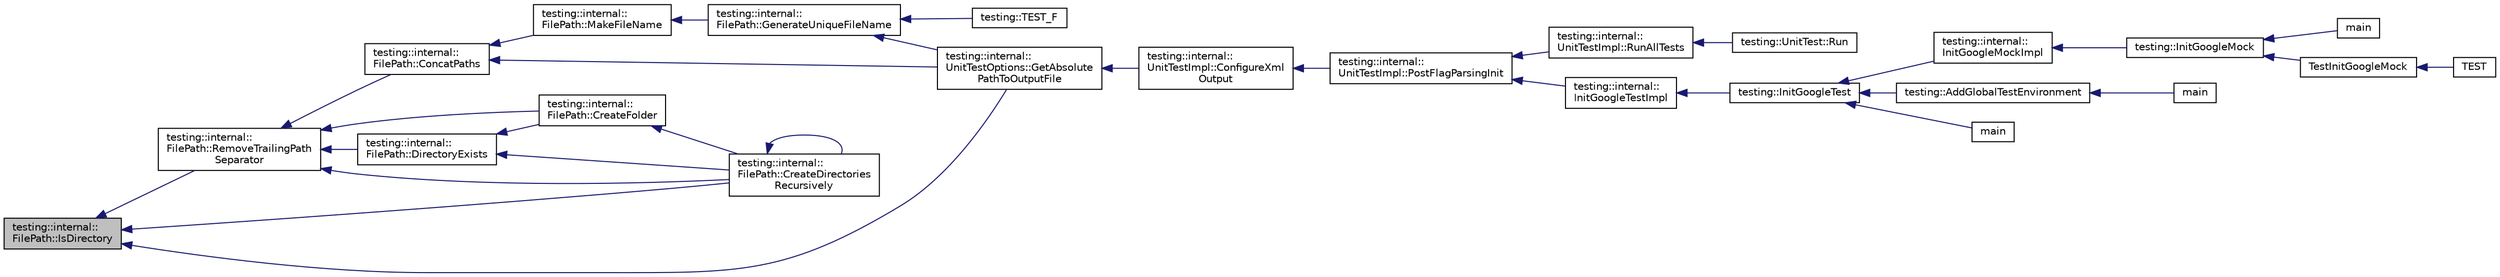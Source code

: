 digraph "testing::internal::FilePath::IsDirectory"
{
  edge [fontname="Helvetica",fontsize="10",labelfontname="Helvetica",labelfontsize="10"];
  node [fontname="Helvetica",fontsize="10",shape=record];
  rankdir="LR";
  Node226 [label="testing::internal::\lFilePath::IsDirectory",height=0.2,width=0.4,color="black", fillcolor="grey75", style="filled", fontcolor="black"];
  Node226 -> Node227 [dir="back",color="midnightblue",fontsize="10",style="solid",fontname="Helvetica"];
  Node227 [label="testing::internal::\lFilePath::CreateDirectories\lRecursively",height=0.2,width=0.4,color="black", fillcolor="white", style="filled",URL="$de/d14/classtesting_1_1internal_1_1_file_path.html#a26790e530dd738f7fc8202c1ce718406"];
  Node227 -> Node227 [dir="back",color="midnightblue",fontsize="10",style="solid",fontname="Helvetica"];
  Node226 -> Node228 [dir="back",color="midnightblue",fontsize="10",style="solid",fontname="Helvetica"];
  Node228 [label="testing::internal::\lFilePath::RemoveTrailingPath\lSeparator",height=0.2,width=0.4,color="black", fillcolor="white", style="filled",URL="$de/d14/classtesting_1_1internal_1_1_file_path.html#ab47ada111cc940cf2359f6533bada6ca"];
  Node228 -> Node229 [dir="back",color="midnightblue",fontsize="10",style="solid",fontname="Helvetica"];
  Node229 [label="testing::internal::\lFilePath::ConcatPaths",height=0.2,width=0.4,color="black", fillcolor="white", style="filled",URL="$de/d14/classtesting_1_1internal_1_1_file_path.html#ac9d57987f60ac43f0c57b89e333e531e"];
  Node229 -> Node230 [dir="back",color="midnightblue",fontsize="10",style="solid",fontname="Helvetica"];
  Node230 [label="testing::internal::\lFilePath::MakeFileName",height=0.2,width=0.4,color="black", fillcolor="white", style="filled",URL="$de/d14/classtesting_1_1internal_1_1_file_path.html#aa8c102da670261eb4fa8e2f2481df139"];
  Node230 -> Node231 [dir="back",color="midnightblue",fontsize="10",style="solid",fontname="Helvetica"];
  Node231 [label="testing::internal::\lFilePath::GenerateUniqueFileName",height=0.2,width=0.4,color="black", fillcolor="white", style="filled",URL="$de/d14/classtesting_1_1internal_1_1_file_path.html#a2280a77adb394cf80bb5f73fc292e8c8"];
  Node231 -> Node232 [dir="back",color="midnightblue",fontsize="10",style="solid",fontname="Helvetica"];
  Node232 [label="testing::internal::\lUnitTestOptions::GetAbsolute\lPathToOutputFile",height=0.2,width=0.4,color="black", fillcolor="white", style="filled",URL="$d9/df0/classtesting_1_1internal_1_1_unit_test_options.html#a993fb30ad66104158c8c0ac508daca3f"];
  Node232 -> Node233 [dir="back",color="midnightblue",fontsize="10",style="solid",fontname="Helvetica"];
  Node233 [label="testing::internal::\lUnitTestImpl::ConfigureXml\lOutput",height=0.2,width=0.4,color="black", fillcolor="white", style="filled",URL="$d7/dda/classtesting_1_1internal_1_1_unit_test_impl.html#a21cd7b2928de03a55b5252f29dd5ae6d"];
  Node233 -> Node234 [dir="back",color="midnightblue",fontsize="10",style="solid",fontname="Helvetica"];
  Node234 [label="testing::internal::\lUnitTestImpl::PostFlagParsingInit",height=0.2,width=0.4,color="black", fillcolor="white", style="filled",URL="$d7/dda/classtesting_1_1internal_1_1_unit_test_impl.html#a772894193104b1b2516f16e6ff813168"];
  Node234 -> Node235 [dir="back",color="midnightblue",fontsize="10",style="solid",fontname="Helvetica"];
  Node235 [label="testing::internal::\lUnitTestImpl::RunAllTests",height=0.2,width=0.4,color="black", fillcolor="white", style="filled",URL="$d7/dda/classtesting_1_1internal_1_1_unit_test_impl.html#a1fb6be9971f4768c4136a05aa9e7e375"];
  Node235 -> Node236 [dir="back",color="midnightblue",fontsize="10",style="solid",fontname="Helvetica"];
  Node236 [label="testing::UnitTest::Run",height=0.2,width=0.4,color="black", fillcolor="white", style="filled",URL="$d7/d47/classtesting_1_1_unit_test.html#a2febc800536b44500565f4c423f359d3"];
  Node234 -> Node237 [dir="back",color="midnightblue",fontsize="10",style="solid",fontname="Helvetica"];
  Node237 [label="testing::internal::\lInitGoogleTestImpl",height=0.2,width=0.4,color="black", fillcolor="white", style="filled",URL="$d0/da7/namespacetesting_1_1internal.html#ac3c6fa93391768aa91c6238b31aaeeb5"];
  Node237 -> Node238 [dir="back",color="midnightblue",fontsize="10",style="solid",fontname="Helvetica"];
  Node238 [label="testing::InitGoogleTest",height=0.2,width=0.4,color="black", fillcolor="white", style="filled",URL="$d0/d75/namespacetesting.html#afd726ae08c9bd16dc52f78c822d9946b"];
  Node238 -> Node239 [dir="back",color="midnightblue",fontsize="10",style="solid",fontname="Helvetica"];
  Node239 [label="testing::internal::\lInitGoogleMockImpl",height=0.2,width=0.4,color="black", fillcolor="white", style="filled",URL="$d0/da7/namespacetesting_1_1internal.html#a3823844199df88af9493026031cf7744"];
  Node239 -> Node240 [dir="back",color="midnightblue",fontsize="10",style="solid",fontname="Helvetica"];
  Node240 [label="testing::InitGoogleMock",height=0.2,width=0.4,color="black", fillcolor="white", style="filled",URL="$d0/d75/namespacetesting.html#a32b1c6db9ba5133ccabfa67616b3c041"];
  Node240 -> Node241 [dir="back",color="midnightblue",fontsize="10",style="solid",fontname="Helvetica"];
  Node241 [label="main",height=0.2,width=0.4,color="black", fillcolor="white", style="filled",URL="$dd/d93/gmock__main_8cc.html#a7f83bdc516d2cb86e20235d94ddf055a"];
  Node240 -> Node242 [dir="back",color="midnightblue",fontsize="10",style="solid",fontname="Helvetica"];
  Node242 [label="TestInitGoogleMock",height=0.2,width=0.4,color="black", fillcolor="white", style="filled",URL="$d0/d02/gmock__test_8cc.html#ac9c8ae8722c330d47f75dee43fb8ab78"];
  Node242 -> Node243 [dir="back",color="midnightblue",fontsize="10",style="solid",fontname="Helvetica"];
  Node243 [label="TEST",height=0.2,width=0.4,color="black", fillcolor="white", style="filled",URL="$d0/d02/gmock__test_8cc.html#a7c86c6c98b72e903135c1b01370a13f3"];
  Node238 -> Node244 [dir="back",color="midnightblue",fontsize="10",style="solid",fontname="Helvetica"];
  Node244 [label="testing::AddGlobalTestEnvironment",height=0.2,width=0.4,color="black", fillcolor="white", style="filled",URL="$d0/d75/namespacetesting.html#a460d7b998622e332392c1e00be3a60d5"];
  Node244 -> Node245 [dir="back",color="midnightblue",fontsize="10",style="solid",fontname="Helvetica"];
  Node245 [label="main",height=0.2,width=0.4,color="black", fillcolor="white", style="filled",URL="$de/d83/gtest-listener__test_8cc.html#a3c04138a5bfe5d72780bb7e82a18e627"];
  Node238 -> Node246 [dir="back",color="midnightblue",fontsize="10",style="solid",fontname="Helvetica"];
  Node246 [label="main",height=0.2,width=0.4,color="black", fillcolor="white", style="filled",URL="$de/d85/sample10__unittest_8cc.html#a3c04138a5bfe5d72780bb7e82a18e627"];
  Node231 -> Node247 [dir="back",color="midnightblue",fontsize="10",style="solid",fontname="Helvetica"];
  Node247 [label="testing::TEST_F",height=0.2,width=0.4,color="black", fillcolor="white", style="filled",URL="$d0/d75/namespacetesting.html#ad7513c23ff21a4d2761cadfd2afe87e1"];
  Node229 -> Node232 [dir="back",color="midnightblue",fontsize="10",style="solid",fontname="Helvetica"];
  Node228 -> Node248 [dir="back",color="midnightblue",fontsize="10",style="solid",fontname="Helvetica"];
  Node248 [label="testing::internal::\lFilePath::DirectoryExists",height=0.2,width=0.4,color="black", fillcolor="white", style="filled",URL="$de/d14/classtesting_1_1internal_1_1_file_path.html#a74ba8435e822d77f79f137c38de9bfeb"];
  Node248 -> Node227 [dir="back",color="midnightblue",fontsize="10",style="solid",fontname="Helvetica"];
  Node248 -> Node249 [dir="back",color="midnightblue",fontsize="10",style="solid",fontname="Helvetica"];
  Node249 [label="testing::internal::\lFilePath::CreateFolder",height=0.2,width=0.4,color="black", fillcolor="white", style="filled",URL="$de/d14/classtesting_1_1internal_1_1_file_path.html#ae3a455e7c9fc967c2443b703e958f8bd"];
  Node249 -> Node227 [dir="back",color="midnightblue",fontsize="10",style="solid",fontname="Helvetica"];
  Node228 -> Node227 [dir="back",color="midnightblue",fontsize="10",style="solid",fontname="Helvetica"];
  Node228 -> Node249 [dir="back",color="midnightblue",fontsize="10",style="solid",fontname="Helvetica"];
  Node226 -> Node232 [dir="back",color="midnightblue",fontsize="10",style="solid",fontname="Helvetica"];
}

